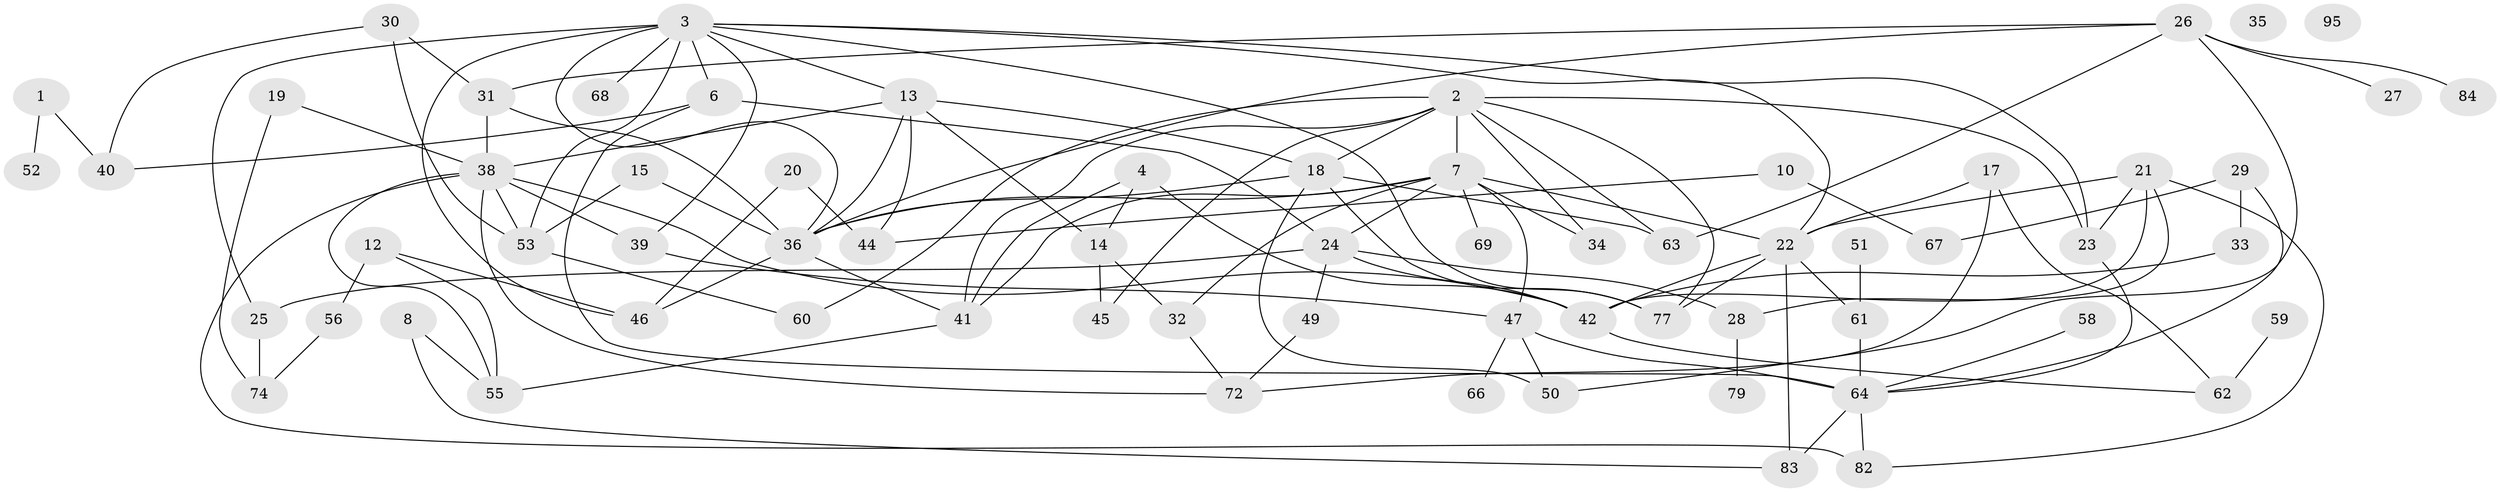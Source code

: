 // original degree distribution, {2: 0.20833333333333334, 5: 0.07291666666666667, 3: 0.2708333333333333, 4: 0.20833333333333334, 1: 0.13541666666666666, 6: 0.03125, 0: 0.020833333333333332, 7: 0.041666666666666664, 8: 0.010416666666666666}
// Generated by graph-tools (version 1.1) at 2025/16/03/04/25 18:16:33]
// undirected, 67 vertices, 118 edges
graph export_dot {
graph [start="1"]
  node [color=gray90,style=filled];
  1;
  2 [super="+91+5+54"];
  3 [super="+88+16"];
  4;
  6 [super="+11"];
  7 [super="+76"];
  8;
  10;
  12;
  13 [super="+37"];
  14;
  15;
  17;
  18 [super="+70"];
  19;
  20;
  21 [super="+71"];
  22 [super="+43"];
  23;
  24 [super="+78"];
  25;
  26;
  27;
  28;
  29 [super="+57"];
  30;
  31 [super="+73+90"];
  32;
  33;
  34;
  35;
  36 [super="+92+48"];
  38 [super="+85"];
  39;
  40;
  41;
  42;
  44;
  45;
  46;
  47;
  49;
  50;
  51;
  52;
  53;
  55;
  56;
  58;
  59;
  60;
  61;
  62;
  63;
  64;
  66;
  67;
  68;
  69;
  72;
  74 [super="+93"];
  77;
  79;
  82;
  83 [super="+89"];
  84;
  95;
  1 -- 40;
  1 -- 52;
  2 -- 63;
  2 -- 60;
  2 -- 45;
  2 -- 18;
  2 -- 34;
  2 -- 23;
  2 -- 41;
  2 -- 77;
  2 -- 7;
  3 -- 25;
  3 -- 22;
  3 -- 68;
  3 -- 6;
  3 -- 39;
  3 -- 13;
  3 -- 77;
  3 -- 46 [weight=2];
  3 -- 53;
  3 -- 23;
  3 -- 36;
  4 -- 14;
  4 -- 41;
  4 -- 42;
  6 -- 24;
  6 -- 64;
  6 -- 40;
  7 -- 34;
  7 -- 41;
  7 -- 32;
  7 -- 36;
  7 -- 69;
  7 -- 47;
  7 -- 22;
  7 -- 24;
  8 -- 55;
  8 -- 83;
  10 -- 44;
  10 -- 67;
  12 -- 46;
  12 -- 55;
  12 -- 56;
  13 -- 44;
  13 -- 18;
  13 -- 38;
  13 -- 36;
  13 -- 14;
  14 -- 32;
  14 -- 45;
  15 -- 53;
  15 -- 36;
  17 -- 62;
  17 -- 72;
  17 -- 22;
  18 -- 50;
  18 -- 63;
  18 -- 77;
  18 -- 36;
  19 -- 38;
  19 -- 74;
  20 -- 44;
  20 -- 46;
  21 -- 82;
  21 -- 22;
  21 -- 23;
  21 -- 42;
  21 -- 28;
  22 -- 83;
  22 -- 61;
  22 -- 42;
  22 -- 77;
  23 -- 64;
  24 -- 28;
  24 -- 25;
  24 -- 42;
  24 -- 49;
  25 -- 74;
  26 -- 27;
  26 -- 50;
  26 -- 63;
  26 -- 84;
  26 -- 36;
  26 -- 31;
  28 -- 79;
  29 -- 64;
  29 -- 33;
  29 -- 67;
  30 -- 40;
  30 -- 53;
  30 -- 31;
  31 -- 36 [weight=2];
  31 -- 38;
  32 -- 72;
  33 -- 42;
  36 -- 46;
  36 -- 41;
  38 -- 39;
  38 -- 53;
  38 -- 72;
  38 -- 82;
  38 -- 42;
  38 -- 55;
  39 -- 47;
  41 -- 55;
  42 -- 62;
  47 -- 50;
  47 -- 64;
  47 -- 66;
  49 -- 72;
  51 -- 61;
  53 -- 60;
  56 -- 74;
  58 -- 64;
  59 -- 62;
  61 -- 64;
  64 -- 82;
  64 -- 83;
}
